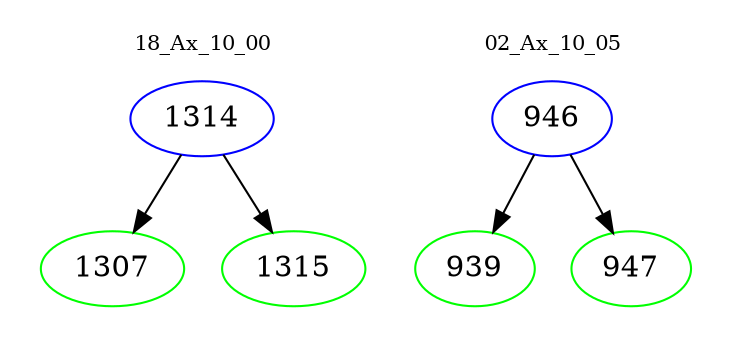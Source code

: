 digraph{
subgraph cluster_0 {
color = white
label = "18_Ax_10_00";
fontsize=10;
T0_1314 [label="1314", color="blue"]
T0_1314 -> T0_1307 [color="black"]
T0_1307 [label="1307", color="green"]
T0_1314 -> T0_1315 [color="black"]
T0_1315 [label="1315", color="green"]
}
subgraph cluster_1 {
color = white
label = "02_Ax_10_05";
fontsize=10;
T1_946 [label="946", color="blue"]
T1_946 -> T1_939 [color="black"]
T1_939 [label="939", color="green"]
T1_946 -> T1_947 [color="black"]
T1_947 [label="947", color="green"]
}
}

